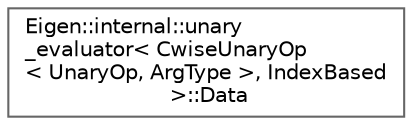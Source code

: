 digraph "Graphical Class Hierarchy"
{
 // LATEX_PDF_SIZE
  bgcolor="transparent";
  edge [fontname=Helvetica,fontsize=10,labelfontname=Helvetica,labelfontsize=10];
  node [fontname=Helvetica,fontsize=10,shape=box,height=0.2,width=0.4];
  rankdir="LR";
  Node0 [id="Node000000",label="Eigen::internal::unary\l_evaluator\< CwiseUnaryOp\l\< UnaryOp, ArgType \>, IndexBased\l \>::Data",height=0.2,width=0.4,color="grey40", fillcolor="white", style="filled",URL="$structEigen_1_1internal_1_1unary__evaluator_3_01CwiseUnaryOp_3_01UnaryOp_00_01ArgType_01_4_00_01IndexBased_01_4_1_1Data.html",tooltip=" "];
}
